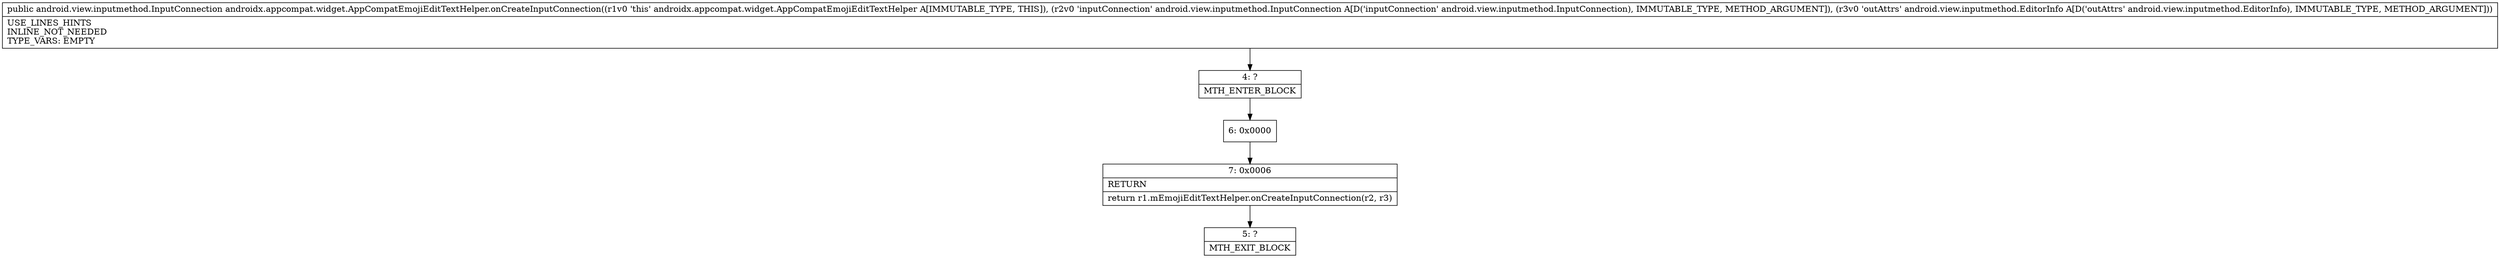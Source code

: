 digraph "CFG forandroidx.appcompat.widget.AppCompatEmojiEditTextHelper.onCreateInputConnection(Landroid\/view\/inputmethod\/InputConnection;Landroid\/view\/inputmethod\/EditorInfo;)Landroid\/view\/inputmethod\/InputConnection;" {
Node_4 [shape=record,label="{4\:\ ?|MTH_ENTER_BLOCK\l}"];
Node_6 [shape=record,label="{6\:\ 0x0000}"];
Node_7 [shape=record,label="{7\:\ 0x0006|RETURN\l|return r1.mEmojiEditTextHelper.onCreateInputConnection(r2, r3)\l}"];
Node_5 [shape=record,label="{5\:\ ?|MTH_EXIT_BLOCK\l}"];
MethodNode[shape=record,label="{public android.view.inputmethod.InputConnection androidx.appcompat.widget.AppCompatEmojiEditTextHelper.onCreateInputConnection((r1v0 'this' androidx.appcompat.widget.AppCompatEmojiEditTextHelper A[IMMUTABLE_TYPE, THIS]), (r2v0 'inputConnection' android.view.inputmethod.InputConnection A[D('inputConnection' android.view.inputmethod.InputConnection), IMMUTABLE_TYPE, METHOD_ARGUMENT]), (r3v0 'outAttrs' android.view.inputmethod.EditorInfo A[D('outAttrs' android.view.inputmethod.EditorInfo), IMMUTABLE_TYPE, METHOD_ARGUMENT]))  | USE_LINES_HINTS\lINLINE_NOT_NEEDED\lTYPE_VARS: EMPTY\l}"];
MethodNode -> Node_4;Node_4 -> Node_6;
Node_6 -> Node_7;
Node_7 -> Node_5;
}

